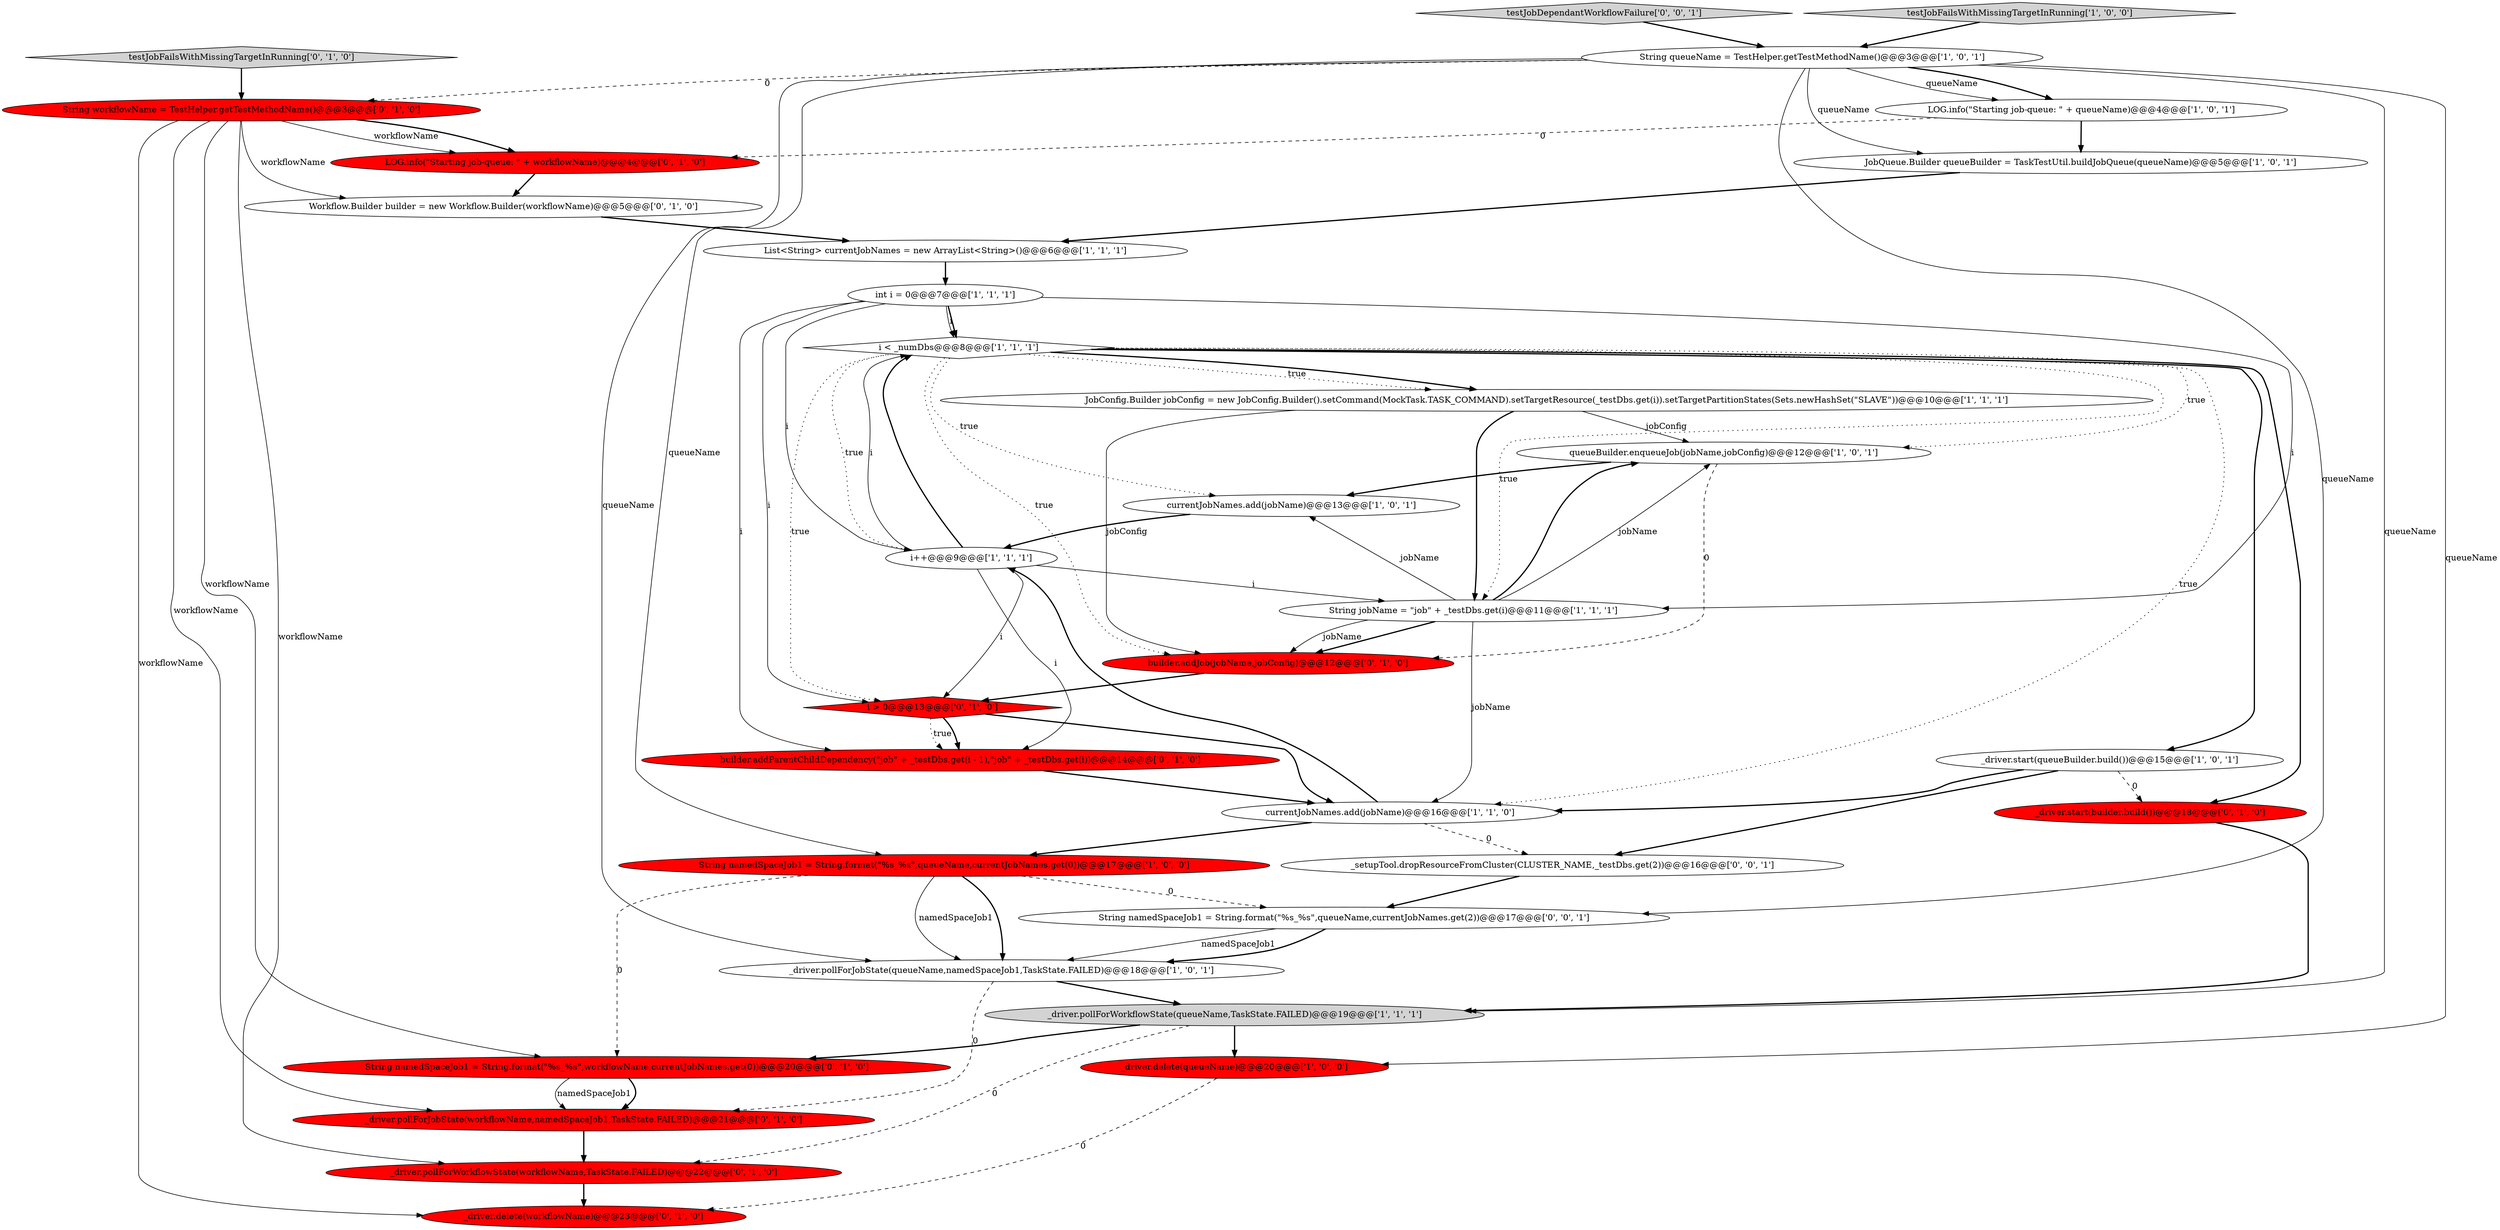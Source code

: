 digraph {
0 [style = filled, label = "JobQueue.Builder queueBuilder = TaskTestUtil.buildJobQueue(queueName)@@@5@@@['1', '0', '1']", fillcolor = white, shape = ellipse image = "AAA0AAABBB1BBB"];
17 [style = filled, label = "queueBuilder.enqueueJob(jobName,jobConfig)@@@12@@@['1', '0', '1']", fillcolor = white, shape = ellipse image = "AAA0AAABBB1BBB"];
10 [style = filled, label = "i < _numDbs@@@8@@@['1', '1', '1']", fillcolor = white, shape = diamond image = "AAA0AAABBB1BBB"];
2 [style = filled, label = "_driver.start(queueBuilder.build())@@@15@@@['1', '0', '1']", fillcolor = white, shape = ellipse image = "AAA0AAABBB1BBB"];
23 [style = filled, label = "LOG.info(\"Starting job-queue: \" + workflowName)@@@4@@@['0', '1', '0']", fillcolor = red, shape = ellipse image = "AAA1AAABBB2BBB"];
32 [style = filled, label = "String namedSpaceJob1 = String.format(\"%s_%s\",queueName,currentJobNames.get(2))@@@17@@@['0', '0', '1']", fillcolor = white, shape = ellipse image = "AAA0AAABBB3BBB"];
28 [style = filled, label = "Workflow.Builder builder = new Workflow.Builder(workflowName)@@@5@@@['0', '1', '0']", fillcolor = white, shape = ellipse image = "AAA0AAABBB2BBB"];
20 [style = filled, label = "testJobFailsWithMissingTargetInRunning['0', '1', '0']", fillcolor = lightgray, shape = diamond image = "AAA0AAABBB2BBB"];
4 [style = filled, label = "List<String> currentJobNames = new ArrayList<String>()@@@6@@@['1', '1', '1']", fillcolor = white, shape = ellipse image = "AAA0AAABBB1BBB"];
14 [style = filled, label = "currentJobNames.add(jobName)@@@13@@@['1', '0', '1']", fillcolor = white, shape = ellipse image = "AAA0AAABBB1BBB"];
15 [style = filled, label = "currentJobNames.add(jobName)@@@16@@@['1', '1', '0']", fillcolor = white, shape = ellipse image = "AAA0AAABBB1BBB"];
21 [style = filled, label = "String namedSpaceJob1 = String.format(\"%s_%s\",workflowName,currentJobNames.get(0))@@@20@@@['0', '1', '0']", fillcolor = red, shape = ellipse image = "AAA1AAABBB2BBB"];
13 [style = filled, label = "LOG.info(\"Starting job-queue: \" + queueName)@@@4@@@['1', '0', '1']", fillcolor = white, shape = ellipse image = "AAA0AAABBB1BBB"];
27 [style = filled, label = "_driver.pollForJobState(workflowName,namedSpaceJob1,TaskState.FAILED)@@@21@@@['0', '1', '0']", fillcolor = red, shape = ellipse image = "AAA1AAABBB2BBB"];
3 [style = filled, label = "i++@@@9@@@['1', '1', '1']", fillcolor = white, shape = ellipse image = "AAA0AAABBB1BBB"];
31 [style = filled, label = "_setupTool.dropResourceFromCluster(CLUSTER_NAME,_testDbs.get(2))@@@16@@@['0', '0', '1']", fillcolor = white, shape = ellipse image = "AAA0AAABBB3BBB"];
25 [style = filled, label = "String workflowName = TestHelper.getTestMethodName()@@@3@@@['0', '1', '0']", fillcolor = red, shape = ellipse image = "AAA1AAABBB2BBB"];
16 [style = filled, label = "_driver.pollForJobState(queueName,namedSpaceJob1,TaskState.FAILED)@@@18@@@['1', '0', '1']", fillcolor = white, shape = ellipse image = "AAA0AAABBB1BBB"];
9 [style = filled, label = "int i = 0@@@7@@@['1', '1', '1']", fillcolor = white, shape = ellipse image = "AAA0AAABBB1BBB"];
8 [style = filled, label = "String queueName = TestHelper.getTestMethodName()@@@3@@@['1', '0', '1']", fillcolor = white, shape = ellipse image = "AAA0AAABBB1BBB"];
18 [style = filled, label = "_driver.pollForWorkflowState(workflowName,TaskState.FAILED)@@@22@@@['0', '1', '0']", fillcolor = red, shape = ellipse image = "AAA1AAABBB2BBB"];
24 [style = filled, label = "_driver.start(builder.build())@@@18@@@['0', '1', '0']", fillcolor = red, shape = ellipse image = "AAA1AAABBB2BBB"];
30 [style = filled, label = "testJobDependantWorkflowFailure['0', '0', '1']", fillcolor = lightgray, shape = diamond image = "AAA0AAABBB3BBB"];
12 [style = filled, label = "_driver.pollForWorkflowState(queueName,TaskState.FAILED)@@@19@@@['1', '1', '1']", fillcolor = lightgray, shape = ellipse image = "AAA0AAABBB1BBB"];
22 [style = filled, label = "builder.addParentChildDependency(\"job\" + _testDbs.get(i - 1),\"job\" + _testDbs.get(i))@@@14@@@['0', '1', '0']", fillcolor = red, shape = ellipse image = "AAA1AAABBB2BBB"];
6 [style = filled, label = "String namedSpaceJob1 = String.format(\"%s_%s\",queueName,currentJobNames.get(0))@@@17@@@['1', '0', '0']", fillcolor = red, shape = ellipse image = "AAA1AAABBB1BBB"];
7 [style = filled, label = "_driver.delete(queueName)@@@20@@@['1', '0', '0']", fillcolor = red, shape = ellipse image = "AAA1AAABBB1BBB"];
1 [style = filled, label = "JobConfig.Builder jobConfig = new JobConfig.Builder().setCommand(MockTask.TASK_COMMAND).setTargetResource(_testDbs.get(i)).setTargetPartitionStates(Sets.newHashSet(\"SLAVE\"))@@@10@@@['1', '1', '1']", fillcolor = white, shape = ellipse image = "AAA0AAABBB1BBB"];
5 [style = filled, label = "testJobFailsWithMissingTargetInRunning['1', '0', '0']", fillcolor = lightgray, shape = diamond image = "AAA0AAABBB1BBB"];
11 [style = filled, label = "String jobName = \"job\" + _testDbs.get(i)@@@11@@@['1', '1', '1']", fillcolor = white, shape = ellipse image = "AAA0AAABBB1BBB"];
29 [style = filled, label = "builder.addJob(jobName,jobConfig)@@@12@@@['0', '1', '0']", fillcolor = red, shape = ellipse image = "AAA1AAABBB2BBB"];
26 [style = filled, label = "_driver.delete(workflowName)@@@23@@@['0', '1', '0']", fillcolor = red, shape = ellipse image = "AAA1AAABBB2BBB"];
19 [style = filled, label = "i > 0@@@13@@@['0', '1', '0']", fillcolor = red, shape = diamond image = "AAA1AAABBB2BBB"];
25->21 [style = solid, label="workflowName"];
14->3 [style = bold, label=""];
3->22 [style = solid, label="i"];
32->16 [style = solid, label="namedSpaceJob1"];
22->15 [style = bold, label=""];
16->27 [style = dashed, label="0"];
25->23 [style = solid, label="workflowName"];
10->24 [style = bold, label=""];
11->29 [style = bold, label=""];
10->3 [style = dotted, label="true"];
9->10 [style = bold, label=""];
13->23 [style = dashed, label="0"];
12->7 [style = bold, label=""];
9->10 [style = solid, label="i"];
10->29 [style = dotted, label="true"];
23->28 [style = bold, label=""];
17->14 [style = bold, label=""];
2->15 [style = bold, label=""];
15->31 [style = dashed, label="0"];
8->25 [style = dashed, label="0"];
10->1 [style = dotted, label="true"];
30->8 [style = bold, label=""];
19->15 [style = bold, label=""];
7->26 [style = dashed, label="0"];
25->26 [style = solid, label="workflowName"];
2->31 [style = bold, label=""];
11->29 [style = solid, label="jobName"];
12->21 [style = bold, label=""];
6->32 [style = dashed, label="0"];
6->16 [style = solid, label="namedSpaceJob1"];
20->25 [style = bold, label=""];
1->11 [style = bold, label=""];
3->10 [style = solid, label="i"];
3->10 [style = bold, label=""];
19->22 [style = dotted, label="true"];
11->17 [style = bold, label=""];
10->2 [style = bold, label=""];
2->24 [style = dashed, label="0"];
10->1 [style = bold, label=""];
19->22 [style = bold, label=""];
13->0 [style = bold, label=""];
8->6 [style = solid, label="queueName"];
11->14 [style = solid, label="jobName"];
4->9 [style = bold, label=""];
27->18 [style = bold, label=""];
24->12 [style = bold, label=""];
11->17 [style = solid, label="jobName"];
21->27 [style = bold, label=""];
3->19 [style = solid, label="i"];
31->32 [style = bold, label=""];
21->27 [style = solid, label="namedSpaceJob1"];
18->26 [style = bold, label=""];
8->16 [style = solid, label="queueName"];
1->17 [style = solid, label="jobConfig"];
32->16 [style = bold, label=""];
15->3 [style = bold, label=""];
25->27 [style = solid, label="workflowName"];
10->17 [style = dotted, label="true"];
25->18 [style = solid, label="workflowName"];
29->19 [style = bold, label=""];
9->19 [style = solid, label="i"];
11->15 [style = solid, label="jobName"];
10->11 [style = dotted, label="true"];
10->19 [style = dotted, label="true"];
8->13 [style = bold, label=""];
6->21 [style = dashed, label="0"];
5->8 [style = bold, label=""];
9->22 [style = solid, label="i"];
1->29 [style = solid, label="jobConfig"];
25->23 [style = bold, label=""];
15->6 [style = bold, label=""];
8->7 [style = solid, label="queueName"];
17->29 [style = dashed, label="0"];
8->32 [style = solid, label="queueName"];
10->14 [style = dotted, label="true"];
9->11 [style = solid, label="i"];
8->13 [style = solid, label="queueName"];
10->15 [style = dotted, label="true"];
0->4 [style = bold, label=""];
6->16 [style = bold, label=""];
8->12 [style = solid, label="queueName"];
8->0 [style = solid, label="queueName"];
12->18 [style = dashed, label="0"];
25->28 [style = solid, label="workflowName"];
3->11 [style = solid, label="i"];
9->3 [style = solid, label="i"];
16->12 [style = bold, label=""];
28->4 [style = bold, label=""];
}
